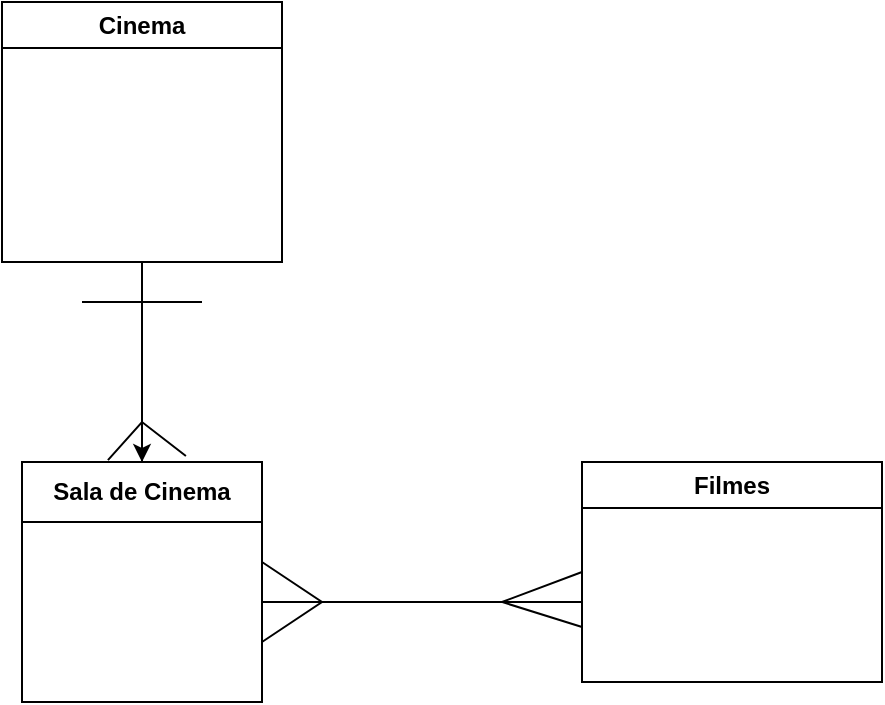 <mxfile version="20.8.10" type="github">
  <diagram name="Página-1" id="5Lbd_muiJ9rvqilq-1ZN">
    <mxGraphModel dx="880" dy="484" grid="1" gridSize="10" guides="1" tooltips="1" connect="1" arrows="1" fold="1" page="1" pageScale="1" pageWidth="827" pageHeight="1169" math="0" shadow="0">
      <root>
        <mxCell id="0" />
        <mxCell id="1" parent="0" />
        <mxCell id="mJg7L900zUoTQGUFBpyS-3" value="Cinema" style="swimlane;whiteSpace=wrap;html=1;" vertex="1" parent="1">
          <mxGeometry x="220" y="30" width="140" height="130" as="geometry" />
        </mxCell>
        <mxCell id="mJg7L900zUoTQGUFBpyS-6" style="edgeStyle=orthogonalEdgeStyle;rounded=0;orthogonalLoop=1;jettySize=auto;html=1;" edge="1" parent="1" source="mJg7L900zUoTQGUFBpyS-4">
          <mxGeometry relative="1" as="geometry">
            <mxPoint x="290" y="260" as="targetPoint" />
          </mxGeometry>
        </mxCell>
        <mxCell id="mJg7L900zUoTQGUFBpyS-4" value="Sala de Cinema" style="swimlane;whiteSpace=wrap;html=1;startSize=30;" vertex="1" parent="1">
          <mxGeometry x="230" y="260" width="120" height="120" as="geometry" />
        </mxCell>
        <mxCell id="mJg7L900zUoTQGUFBpyS-5" value="" style="endArrow=none;html=1;rounded=0;entryX=0.5;entryY=1;entryDx=0;entryDy=0;" edge="1" parent="1" target="mJg7L900zUoTQGUFBpyS-3">
          <mxGeometry width="50" height="50" relative="1" as="geometry">
            <mxPoint x="290" y="250" as="sourcePoint" />
            <mxPoint x="440" y="230" as="targetPoint" />
          </mxGeometry>
        </mxCell>
        <mxCell id="mJg7L900zUoTQGUFBpyS-7" value="" style="endArrow=none;html=1;rounded=0;" edge="1" parent="1">
          <mxGeometry width="50" height="50" relative="1" as="geometry">
            <mxPoint x="320" y="180" as="sourcePoint" />
            <mxPoint x="260" y="180" as="targetPoint" />
            <Array as="points">
              <mxPoint x="290" y="180" />
            </Array>
          </mxGeometry>
        </mxCell>
        <mxCell id="mJg7L900zUoTQGUFBpyS-8" value="" style="endArrow=none;html=1;rounded=0;exitX=0.358;exitY=-0.008;exitDx=0;exitDy=0;exitPerimeter=0;entryX=0.683;entryY=-0.025;entryDx=0;entryDy=0;entryPerimeter=0;" edge="1" parent="1" source="mJg7L900zUoTQGUFBpyS-4" target="mJg7L900zUoTQGUFBpyS-4">
          <mxGeometry width="50" height="50" relative="1" as="geometry">
            <mxPoint x="390" y="280" as="sourcePoint" />
            <mxPoint x="440" y="230" as="targetPoint" />
            <Array as="points">
              <mxPoint x="290" y="240" />
            </Array>
          </mxGeometry>
        </mxCell>
        <mxCell id="mJg7L900zUoTQGUFBpyS-9" value="Filmes" style="swimlane;whiteSpace=wrap;html=1;" vertex="1" parent="1">
          <mxGeometry x="510" y="260" width="150" height="110" as="geometry" />
        </mxCell>
        <mxCell id="mJg7L900zUoTQGUFBpyS-10" value="" style="endArrow=none;html=1;rounded=0;" edge="1" parent="1">
          <mxGeometry width="50" height="50" relative="1" as="geometry">
            <mxPoint x="350" y="330" as="sourcePoint" />
            <mxPoint x="510" y="330" as="targetPoint" />
          </mxGeometry>
        </mxCell>
        <mxCell id="mJg7L900zUoTQGUFBpyS-11" value="" style="endArrow=none;html=1;rounded=0;entryX=1;entryY=0.75;entryDx=0;entryDy=0;" edge="1" parent="1" target="mJg7L900zUoTQGUFBpyS-4">
          <mxGeometry width="50" height="50" relative="1" as="geometry">
            <mxPoint x="350" y="310" as="sourcePoint" />
            <mxPoint x="440" y="230" as="targetPoint" />
            <Array as="points">
              <mxPoint x="380" y="330" />
            </Array>
          </mxGeometry>
        </mxCell>
        <mxCell id="mJg7L900zUoTQGUFBpyS-12" value="" style="endArrow=none;html=1;rounded=0;exitX=0;exitY=0.5;exitDx=0;exitDy=0;entryX=0;entryY=0.75;entryDx=0;entryDy=0;" edge="1" parent="1" source="mJg7L900zUoTQGUFBpyS-9" target="mJg7L900zUoTQGUFBpyS-9">
          <mxGeometry width="50" height="50" relative="1" as="geometry">
            <mxPoint x="390" y="280" as="sourcePoint" />
            <mxPoint x="440" y="230" as="targetPoint" />
            <Array as="points">
              <mxPoint x="470" y="330" />
            </Array>
          </mxGeometry>
        </mxCell>
      </root>
    </mxGraphModel>
  </diagram>
</mxfile>
